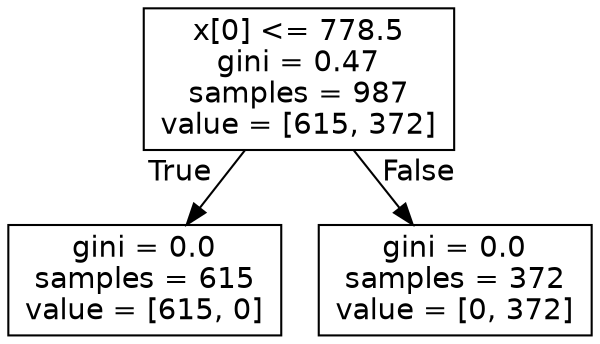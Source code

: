 digraph Tree {
node [shape=box, fontname="helvetica"] ;
edge [fontname="helvetica"] ;
0 [label="x[0] <= 778.5\ngini = 0.47\nsamples = 987\nvalue = [615, 372]"] ;
1 [label="gini = 0.0\nsamples = 615\nvalue = [615, 0]"] ;
0 -> 1 [labeldistance=2.5, labelangle=45, headlabel="True"] ;
2 [label="gini = 0.0\nsamples = 372\nvalue = [0, 372]"] ;
0 -> 2 [labeldistance=2.5, labelangle=-45, headlabel="False"] ;
}